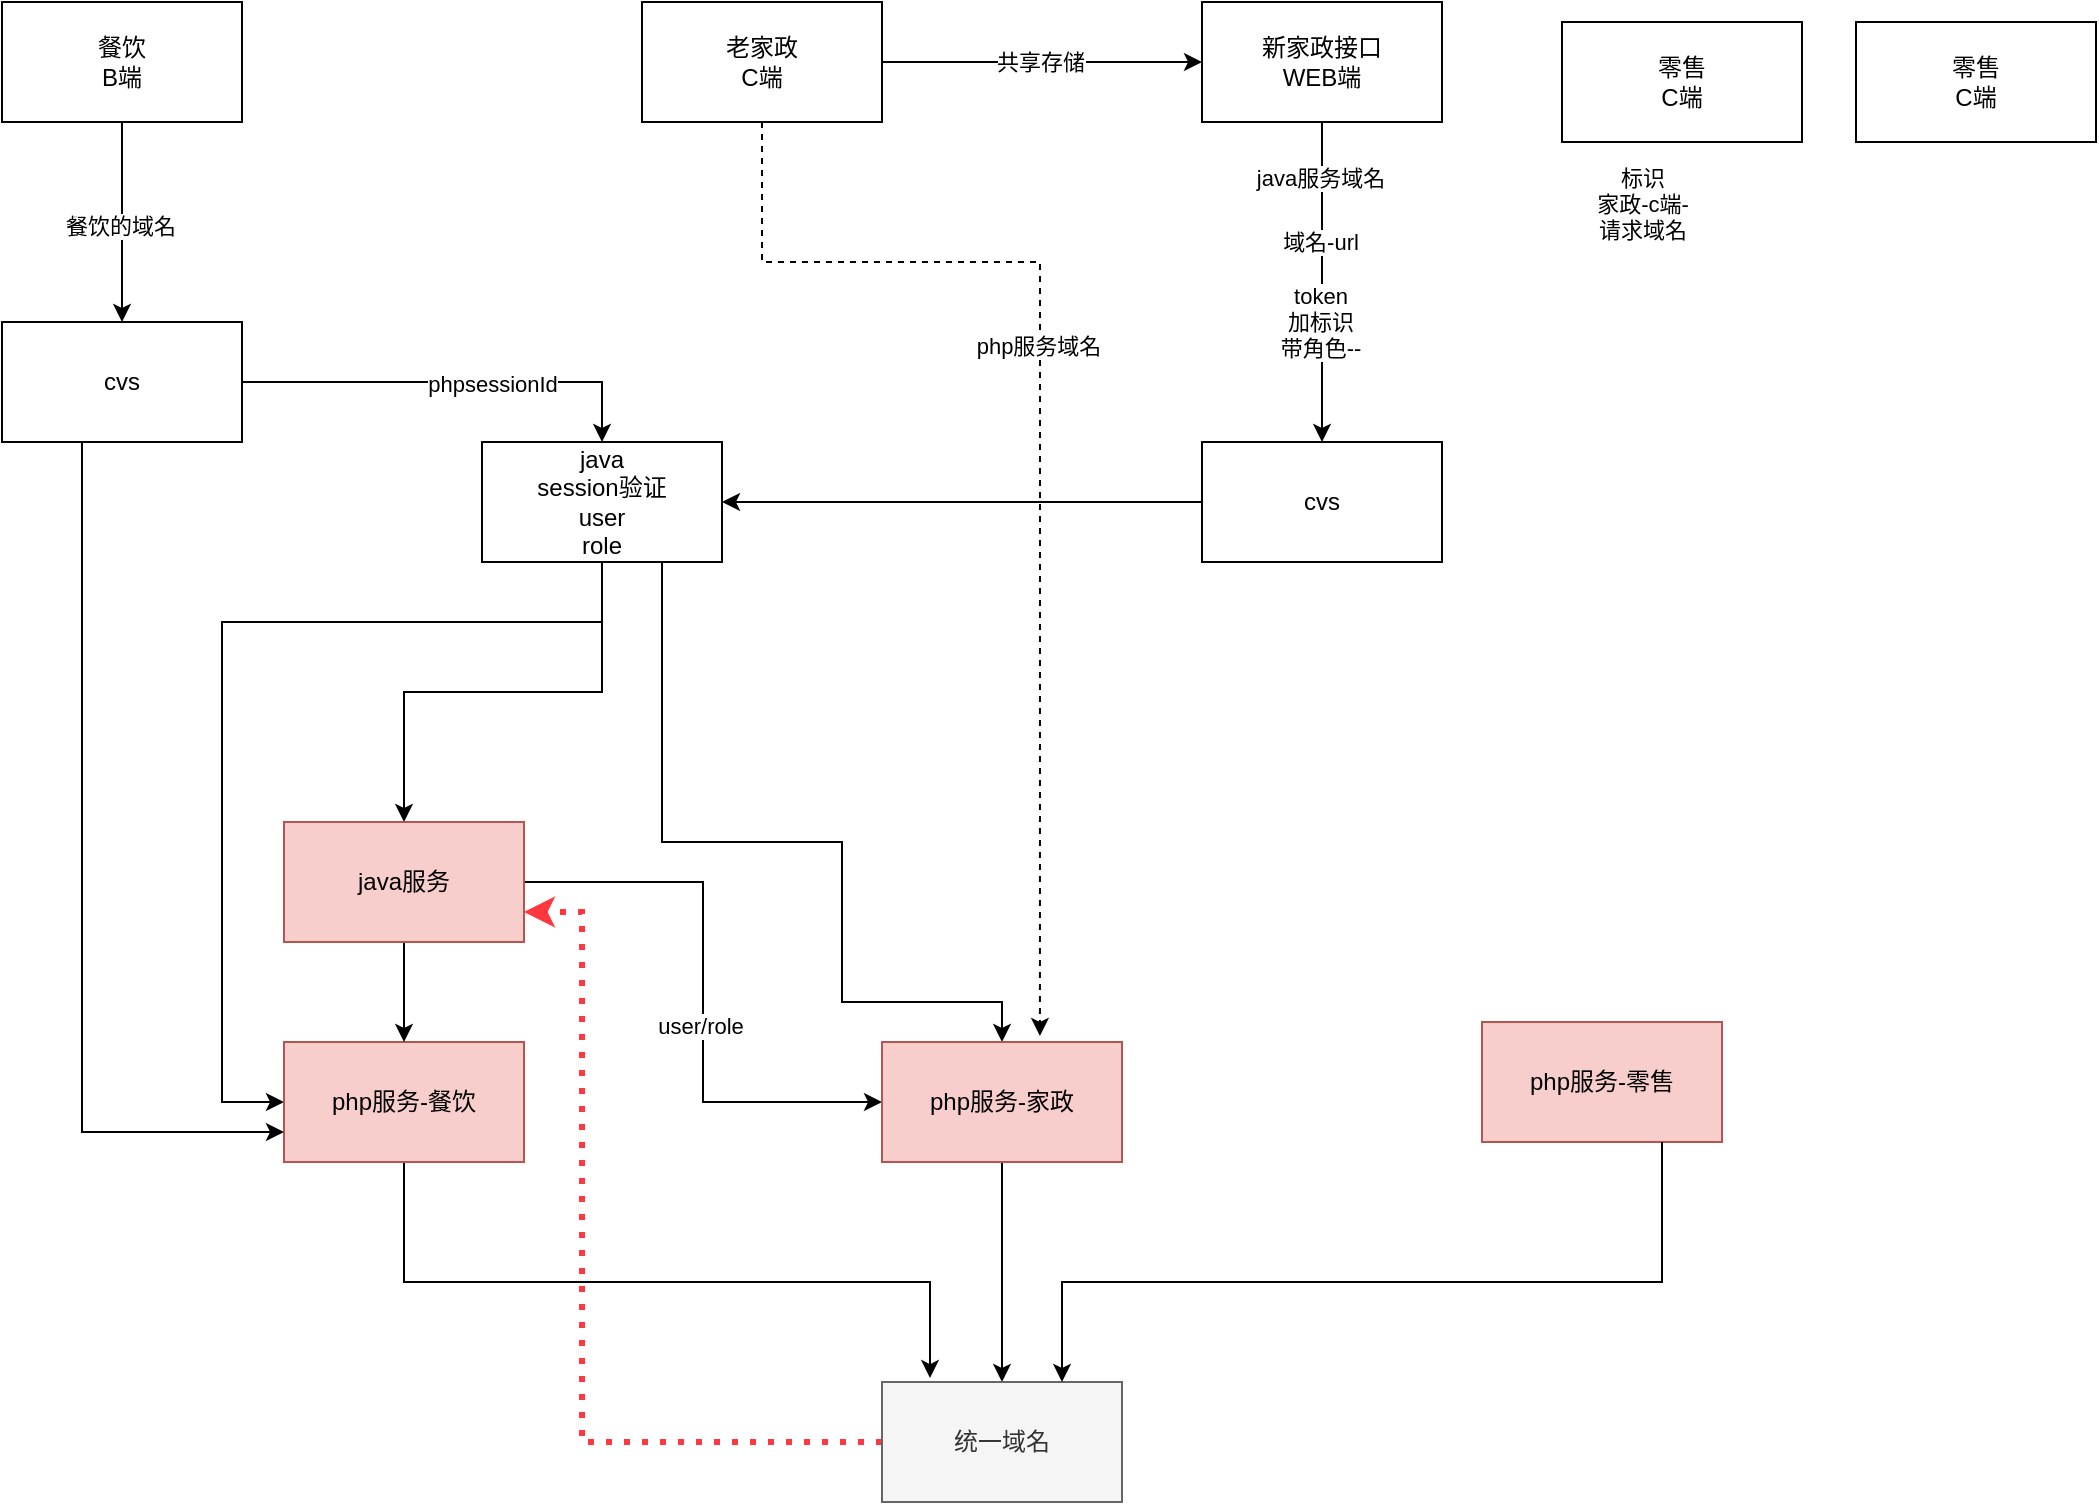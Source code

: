 <mxfile version="22.1.5" type="github">
  <diagram name="第 1 页" id="nxJLLWx5beQGqo7X2Unh">
    <mxGraphModel dx="1933" dy="1745" grid="1" gridSize="10" guides="1" tooltips="1" connect="1" arrows="1" fold="1" page="1" pageScale="1" pageWidth="827" pageHeight="1169" math="0" shadow="0">
      <root>
        <mxCell id="0" />
        <mxCell id="1" parent="0" />
        <mxCell id="fh4Fex8bzCASMj6P4_be-37" style="edgeStyle=orthogonalEdgeStyle;rounded=0;orthogonalLoop=1;jettySize=auto;html=1;entryX=0.5;entryY=0;entryDx=0;entryDy=0;" edge="1" parent="1" source="fh4Fex8bzCASMj6P4_be-1" target="fh4Fex8bzCASMj6P4_be-35">
          <mxGeometry relative="1" as="geometry" />
        </mxCell>
        <mxCell id="fh4Fex8bzCASMj6P4_be-39" value="餐饮的域名" style="edgeLabel;html=1;align=center;verticalAlign=middle;resizable=0;points=[];" vertex="1" connectable="0" parent="fh4Fex8bzCASMj6P4_be-37">
          <mxGeometry x="0.044" y="-1" relative="1" as="geometry">
            <mxPoint as="offset" />
          </mxGeometry>
        </mxCell>
        <mxCell id="fh4Fex8bzCASMj6P4_be-1" value="餐饮&lt;br&gt;B端" style="rounded=0;whiteSpace=wrap;html=1;" vertex="1" parent="1">
          <mxGeometry x="-100" y="-60" width="120" height="60" as="geometry" />
        </mxCell>
        <mxCell id="fh4Fex8bzCASMj6P4_be-10" style="edgeStyle=orthogonalEdgeStyle;rounded=0;orthogonalLoop=1;jettySize=auto;html=1;entryX=0.5;entryY=0;entryDx=0;entryDy=0;" edge="1" parent="1" source="fh4Fex8bzCASMj6P4_be-2" target="fh4Fex8bzCASMj6P4_be-9">
          <mxGeometry relative="1" as="geometry" />
        </mxCell>
        <mxCell id="fh4Fex8bzCASMj6P4_be-19" style="edgeStyle=orthogonalEdgeStyle;rounded=0;orthogonalLoop=1;jettySize=auto;html=1;entryX=0.5;entryY=0;entryDx=0;entryDy=0;exitX=0.75;exitY=1;exitDx=0;exitDy=0;" edge="1" parent="1" source="fh4Fex8bzCASMj6P4_be-2" target="fh4Fex8bzCASMj6P4_be-14">
          <mxGeometry relative="1" as="geometry">
            <Array as="points">
              <mxPoint x="230" y="360" />
              <mxPoint x="320" y="360" />
              <mxPoint x="320" y="440" />
              <mxPoint x="400" y="440" />
            </Array>
          </mxGeometry>
        </mxCell>
        <mxCell id="fh4Fex8bzCASMj6P4_be-20" style="edgeStyle=orthogonalEdgeStyle;rounded=0;orthogonalLoop=1;jettySize=auto;html=1;entryX=0;entryY=0.5;entryDx=0;entryDy=0;" edge="1" parent="1" source="fh4Fex8bzCASMj6P4_be-2" target="fh4Fex8bzCASMj6P4_be-3">
          <mxGeometry relative="1" as="geometry">
            <Array as="points">
              <mxPoint x="200" y="250" />
              <mxPoint x="10" y="250" />
              <mxPoint x="10" y="490" />
            </Array>
          </mxGeometry>
        </mxCell>
        <mxCell id="fh4Fex8bzCASMj6P4_be-2" value="java&lt;br style=&quot;border-color: var(--border-color);&quot;&gt;session验证&lt;br style=&quot;border-color: var(--border-color);&quot;&gt;user&lt;br style=&quot;border-color: var(--border-color);&quot;&gt;role&lt;br&gt;" style="rounded=0;whiteSpace=wrap;html=1;" vertex="1" parent="1">
          <mxGeometry x="140" y="160" width="120" height="60" as="geometry" />
        </mxCell>
        <mxCell id="fh4Fex8bzCASMj6P4_be-47" style="edgeStyle=orthogonalEdgeStyle;rounded=0;orthogonalLoop=1;jettySize=auto;html=1;entryX=0.2;entryY=-0.033;entryDx=0;entryDy=0;entryPerimeter=0;" edge="1" parent="1" source="fh4Fex8bzCASMj6P4_be-3" target="fh4Fex8bzCASMj6P4_be-46">
          <mxGeometry relative="1" as="geometry">
            <Array as="points">
              <mxPoint x="101" y="580" />
              <mxPoint x="364" y="580" />
            </Array>
          </mxGeometry>
        </mxCell>
        <mxCell id="fh4Fex8bzCASMj6P4_be-3" value="php服务-餐饮" style="rounded=0;whiteSpace=wrap;html=1;fillColor=#f8cecc;strokeColor=#b85450;" vertex="1" parent="1">
          <mxGeometry x="41" y="460" width="120" height="60" as="geometry" />
        </mxCell>
        <mxCell id="fh4Fex8bzCASMj6P4_be-5" value="零售&lt;br style=&quot;border-color: var(--border-color);&quot;&gt;C端" style="rounded=0;whiteSpace=wrap;html=1;" vertex="1" parent="1">
          <mxGeometry x="680" y="-50" width="120" height="60" as="geometry" />
        </mxCell>
        <mxCell id="fh4Fex8bzCASMj6P4_be-21" style="edgeStyle=orthogonalEdgeStyle;rounded=0;orthogonalLoop=1;jettySize=auto;html=1;entryX=0.5;entryY=0;entryDx=0;entryDy=0;exitX=0.5;exitY=1;exitDx=0;exitDy=0;" edge="1" parent="1" source="fh4Fex8bzCASMj6P4_be-6" target="fh4Fex8bzCASMj6P4_be-41">
          <mxGeometry relative="1" as="geometry">
            <mxPoint x="500" y="120" as="sourcePoint" />
            <mxPoint x="200" y="265" as="targetPoint" />
            <Array as="points" />
          </mxGeometry>
        </mxCell>
        <mxCell id="fh4Fex8bzCASMj6P4_be-22" value="token&lt;br&gt;加标识&lt;br&gt;带角色--" style="edgeLabel;html=1;align=center;verticalAlign=middle;resizable=0;points=[];" vertex="1" connectable="0" parent="fh4Fex8bzCASMj6P4_be-21">
          <mxGeometry x="-0.667" y="-1" relative="1" as="geometry">
            <mxPoint y="73" as="offset" />
          </mxGeometry>
        </mxCell>
        <mxCell id="fh4Fex8bzCASMj6P4_be-24" value="标识&lt;br&gt;家政-c端-&lt;br&gt;请求域名" style="edgeLabel;html=1;align=center;verticalAlign=middle;resizable=0;points=[];" vertex="1" connectable="0" parent="fh4Fex8bzCASMj6P4_be-21">
          <mxGeometry x="0.411" y="2" relative="1" as="geometry">
            <mxPoint x="158" y="-72" as="offset" />
          </mxGeometry>
        </mxCell>
        <mxCell id="fh4Fex8bzCASMj6P4_be-27" value="域名-url" style="edgeLabel;html=1;align=center;verticalAlign=middle;resizable=0;points=[];" vertex="1" connectable="0" parent="fh4Fex8bzCASMj6P4_be-21">
          <mxGeometry x="-0.476" y="-1" relative="1" as="geometry">
            <mxPoint y="18" as="offset" />
          </mxGeometry>
        </mxCell>
        <mxCell id="fh4Fex8bzCASMj6P4_be-52" value="java服务域名" style="edgeLabel;html=1;align=center;verticalAlign=middle;resizable=0;points=[];" vertex="1" connectable="0" parent="fh4Fex8bzCASMj6P4_be-21">
          <mxGeometry x="-0.658" y="-1" relative="1" as="geometry">
            <mxPoint as="offset" />
          </mxGeometry>
        </mxCell>
        <mxCell id="fh4Fex8bzCASMj6P4_be-6" value="新家政接口&lt;br&gt;WEB端" style="rounded=0;whiteSpace=wrap;html=1;" vertex="1" parent="1">
          <mxGeometry x="500" y="-60" width="120" height="60" as="geometry" />
        </mxCell>
        <mxCell id="fh4Fex8bzCASMj6P4_be-7" value="零售&lt;br&gt;C端" style="rounded=0;whiteSpace=wrap;html=1;" vertex="1" parent="1">
          <mxGeometry x="827" y="-50" width="120" height="60" as="geometry" />
        </mxCell>
        <mxCell id="fh4Fex8bzCASMj6P4_be-11" style="edgeStyle=orthogonalEdgeStyle;rounded=0;orthogonalLoop=1;jettySize=auto;html=1;exitX=0.5;exitY=1;exitDx=0;exitDy=0;" edge="1" parent="1" source="fh4Fex8bzCASMj6P4_be-9" target="fh4Fex8bzCASMj6P4_be-3">
          <mxGeometry relative="1" as="geometry" />
        </mxCell>
        <mxCell id="fh4Fex8bzCASMj6P4_be-15" style="edgeStyle=orthogonalEdgeStyle;rounded=0;orthogonalLoop=1;jettySize=auto;html=1;entryX=0;entryY=0.5;entryDx=0;entryDy=0;" edge="1" parent="1" source="fh4Fex8bzCASMj6P4_be-9" target="fh4Fex8bzCASMj6P4_be-14">
          <mxGeometry relative="1" as="geometry" />
        </mxCell>
        <mxCell id="fh4Fex8bzCASMj6P4_be-16" value="user/role" style="edgeLabel;html=1;align=center;verticalAlign=middle;resizable=0;points=[];" vertex="1" connectable="0" parent="fh4Fex8bzCASMj6P4_be-15">
          <mxGeometry x="0.113" y="-2" relative="1" as="geometry">
            <mxPoint as="offset" />
          </mxGeometry>
        </mxCell>
        <mxCell id="fh4Fex8bzCASMj6P4_be-9" value="java服务" style="rounded=0;whiteSpace=wrap;html=1;fillColor=#f8cecc;strokeColor=#b85450;" vertex="1" parent="1">
          <mxGeometry x="41" y="350" width="120" height="60" as="geometry" />
        </mxCell>
        <mxCell id="fh4Fex8bzCASMj6P4_be-48" style="edgeStyle=orthogonalEdgeStyle;rounded=0;orthogonalLoop=1;jettySize=auto;html=1;" edge="1" parent="1" source="fh4Fex8bzCASMj6P4_be-14" target="fh4Fex8bzCASMj6P4_be-46">
          <mxGeometry relative="1" as="geometry" />
        </mxCell>
        <mxCell id="fh4Fex8bzCASMj6P4_be-14" value="php服务-家政" style="rounded=0;whiteSpace=wrap;html=1;fillColor=#f8cecc;strokeColor=#b85450;" vertex="1" parent="1">
          <mxGeometry x="340" y="460" width="120" height="60" as="geometry" />
        </mxCell>
        <mxCell id="fh4Fex8bzCASMj6P4_be-28" style="edgeStyle=orthogonalEdgeStyle;rounded=0;orthogonalLoop=1;jettySize=auto;html=1;dashed=1;entryX=0.658;entryY=-0.05;entryDx=0;entryDy=0;entryPerimeter=0;exitX=0.5;exitY=1;exitDx=0;exitDy=0;" edge="1" parent="1" source="fh4Fex8bzCASMj6P4_be-25" target="fh4Fex8bzCASMj6P4_be-14">
          <mxGeometry relative="1" as="geometry">
            <mxPoint x="409" y="-40" as="sourcePoint" />
            <mxPoint x="419" y="440" as="targetPoint" />
            <Array as="points">
              <mxPoint x="280" y="70" />
              <mxPoint x="419" y="70" />
            </Array>
          </mxGeometry>
        </mxCell>
        <mxCell id="fh4Fex8bzCASMj6P4_be-31" value="php服务域名" style="edgeLabel;html=1;align=center;verticalAlign=middle;resizable=0;points=[];" vertex="1" connectable="0" parent="fh4Fex8bzCASMj6P4_be-28">
          <mxGeometry x="-0.159" y="-1" relative="1" as="geometry">
            <mxPoint as="offset" />
          </mxGeometry>
        </mxCell>
        <mxCell id="fh4Fex8bzCASMj6P4_be-32" style="edgeStyle=orthogonalEdgeStyle;rounded=0;orthogonalLoop=1;jettySize=auto;html=1;entryX=0;entryY=0.5;entryDx=0;entryDy=0;" edge="1" parent="1" source="fh4Fex8bzCASMj6P4_be-25" target="fh4Fex8bzCASMj6P4_be-6">
          <mxGeometry relative="1" as="geometry">
            <Array as="points">
              <mxPoint x="460" y="-30" />
            </Array>
          </mxGeometry>
        </mxCell>
        <mxCell id="fh4Fex8bzCASMj6P4_be-33" value="共享存储" style="edgeLabel;html=1;align=center;verticalAlign=middle;resizable=0;points=[];" vertex="1" connectable="0" parent="fh4Fex8bzCASMj6P4_be-32">
          <mxGeometry x="-0.017" relative="1" as="geometry">
            <mxPoint as="offset" />
          </mxGeometry>
        </mxCell>
        <mxCell id="fh4Fex8bzCASMj6P4_be-25" value="老家政&lt;br style=&quot;border-color: var(--border-color);&quot;&gt;C端" style="rounded=0;whiteSpace=wrap;html=1;" vertex="1" parent="1">
          <mxGeometry x="220" y="-60" width="120" height="60" as="geometry" />
        </mxCell>
        <mxCell id="fh4Fex8bzCASMj6P4_be-36" style="edgeStyle=orthogonalEdgeStyle;rounded=0;orthogonalLoop=1;jettySize=auto;html=1;entryX=0.5;entryY=0;entryDx=0;entryDy=0;" edge="1" parent="1" source="fh4Fex8bzCASMj6P4_be-35" target="fh4Fex8bzCASMj6P4_be-2">
          <mxGeometry relative="1" as="geometry">
            <mxPoint x="-40" y="180" as="targetPoint" />
          </mxGeometry>
        </mxCell>
        <mxCell id="fh4Fex8bzCASMj6P4_be-38" value="phpsessionId" style="edgeLabel;html=1;align=center;verticalAlign=middle;resizable=0;points=[];" vertex="1" connectable="0" parent="fh4Fex8bzCASMj6P4_be-36">
          <mxGeometry x="0.188" y="-1" relative="1" as="geometry">
            <mxPoint as="offset" />
          </mxGeometry>
        </mxCell>
        <mxCell id="fh4Fex8bzCASMj6P4_be-43" style="edgeStyle=orthogonalEdgeStyle;rounded=0;orthogonalLoop=1;jettySize=auto;html=1;entryX=0;entryY=0.75;entryDx=0;entryDy=0;" edge="1" parent="1" source="fh4Fex8bzCASMj6P4_be-35" target="fh4Fex8bzCASMj6P4_be-3">
          <mxGeometry relative="1" as="geometry">
            <Array as="points">
              <mxPoint x="-60" y="505" />
            </Array>
          </mxGeometry>
        </mxCell>
        <mxCell id="fh4Fex8bzCASMj6P4_be-35" value="cvs" style="rounded=0;whiteSpace=wrap;html=1;" vertex="1" parent="1">
          <mxGeometry x="-100" y="100" width="120" height="60" as="geometry" />
        </mxCell>
        <mxCell id="fh4Fex8bzCASMj6P4_be-42" style="edgeStyle=orthogonalEdgeStyle;rounded=0;orthogonalLoop=1;jettySize=auto;html=1;entryX=1;entryY=0.5;entryDx=0;entryDy=0;" edge="1" parent="1" source="fh4Fex8bzCASMj6P4_be-41" target="fh4Fex8bzCASMj6P4_be-2">
          <mxGeometry relative="1" as="geometry" />
        </mxCell>
        <mxCell id="fh4Fex8bzCASMj6P4_be-41" value="cvs" style="rounded=0;whiteSpace=wrap;html=1;" vertex="1" parent="1">
          <mxGeometry x="500" y="160" width="120" height="60" as="geometry" />
        </mxCell>
        <mxCell id="fh4Fex8bzCASMj6P4_be-44" value="php服务-零售" style="rounded=0;whiteSpace=wrap;html=1;fillColor=#f8cecc;strokeColor=#b85450;" vertex="1" parent="1">
          <mxGeometry x="640" y="450" width="120" height="60" as="geometry" />
        </mxCell>
        <mxCell id="fh4Fex8bzCASMj6P4_be-50" style="edgeStyle=orthogonalEdgeStyle;rounded=0;orthogonalLoop=1;jettySize=auto;html=1;entryX=1;entryY=0.75;entryDx=0;entryDy=0;strokeColor=#FF383F;strokeWidth=3;dashed=1;dashPattern=1 2;exitX=0;exitY=0.5;exitDx=0;exitDy=0;" edge="1" parent="1" source="fh4Fex8bzCASMj6P4_be-46" target="fh4Fex8bzCASMj6P4_be-9">
          <mxGeometry relative="1" as="geometry">
            <Array as="points">
              <mxPoint x="190" y="660" />
              <mxPoint x="190" y="395" />
            </Array>
          </mxGeometry>
        </mxCell>
        <mxCell id="fh4Fex8bzCASMj6P4_be-46" value="统一域名" style="rounded=0;whiteSpace=wrap;html=1;fillColor=#f5f5f5;fontColor=#333333;strokeColor=#666666;" vertex="1" parent="1">
          <mxGeometry x="340" y="630" width="120" height="60" as="geometry" />
        </mxCell>
        <mxCell id="fh4Fex8bzCASMj6P4_be-49" style="edgeStyle=orthogonalEdgeStyle;rounded=0;orthogonalLoop=1;jettySize=auto;html=1;entryX=0.75;entryY=0;entryDx=0;entryDy=0;" edge="1" parent="1" source="fh4Fex8bzCASMj6P4_be-44" target="fh4Fex8bzCASMj6P4_be-46">
          <mxGeometry relative="1" as="geometry">
            <Array as="points">
              <mxPoint x="730" y="580" />
              <mxPoint x="430" y="580" />
            </Array>
          </mxGeometry>
        </mxCell>
      </root>
    </mxGraphModel>
  </diagram>
</mxfile>
